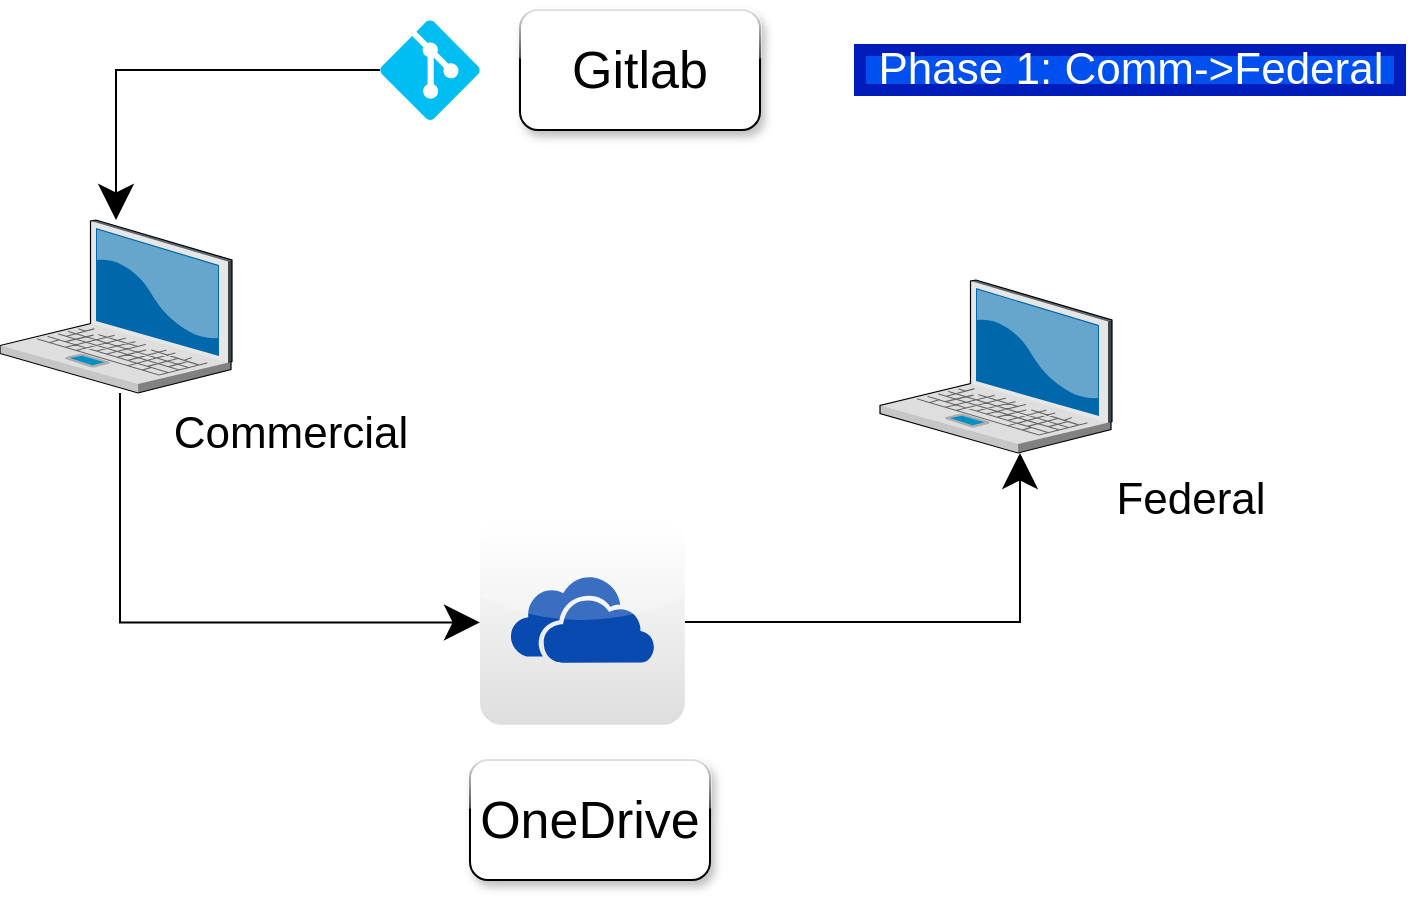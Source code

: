 <mxfile>
    <diagram id="9Se5A7EV37zHVQ6NHyxU" name="Page-1">
        <mxGraphModel dx="780" dy="790" grid="1" gridSize="10" guides="1" tooltips="1" connect="1" arrows="1" fold="1" page="1" pageScale="1" pageWidth="850" pageHeight="1100" math="0" shadow="0">
            <root>
                <mxCell id="0"/>
                <mxCell id="1" parent="0"/>
                <mxCell id="16" style="edgeStyle=elbowEdgeStyle;rounded=0;orthogonalLoop=1;jettySize=auto;html=1;endSize=15;" parent="1" source="4" target="7" edge="1">
                    <mxGeometry relative="1" as="geometry">
                        <mxPoint x="140" y="260" as="sourcePoint"/>
                        <Array as="points">
                            <mxPoint x="130" y="270"/>
                            <mxPoint x="20" y="270"/>
                        </Array>
                    </mxGeometry>
                </mxCell>
                <mxCell id="4" value="" style="verticalLabelPosition=bottom;aspect=fixed;html=1;verticalAlign=top;strokeColor=none;align=center;outlineConnect=0;shape=mxgraph.citrix.laptop_2;" parent="1" vertex="1">
                    <mxGeometry x="70" y="140" width="116" height="86.5" as="geometry"/>
                </mxCell>
                <mxCell id="5" value="" style="verticalLabelPosition=bottom;aspect=fixed;html=1;verticalAlign=top;strokeColor=none;align=center;outlineConnect=0;shape=mxgraph.citrix.laptop_2;" parent="1" vertex="1">
                    <mxGeometry x="510" y="170" width="116" height="86.5" as="geometry"/>
                </mxCell>
                <mxCell id="17" style="edgeStyle=elbowEdgeStyle;rounded=0;orthogonalLoop=1;jettySize=auto;html=1;endSize=15;" parent="1" source="7" target="5" edge="1">
                    <mxGeometry relative="1" as="geometry">
                        <Array as="points">
                            <mxPoint x="580" y="341"/>
                        </Array>
                    </mxGeometry>
                </mxCell>
                <mxCell id="7" value="" style="dashed=0;outlineConnect=0;html=1;align=center;labelPosition=center;verticalLabelPosition=bottom;verticalAlign=top;shape=mxgraph.webicons.onedrive;gradientColor=#DFDEDE" parent="1" vertex="1">
                    <mxGeometry x="310" y="290" width="102.4" height="102.4" as="geometry"/>
                </mxCell>
                <mxCell id="12" style="edgeStyle=orthogonalEdgeStyle;rounded=0;orthogonalLoop=1;jettySize=auto;html=1;exitX=0;exitY=0.5;exitDx=0;exitDy=0;exitPerimeter=0;endSize=15;" parent="1" source="8" target="4" edge="1">
                    <mxGeometry relative="1" as="geometry"/>
                </mxCell>
                <mxCell id="8" value="" style="verticalLabelPosition=bottom;html=1;verticalAlign=top;align=center;strokeColor=none;fillColor=#00BEF2;shape=mxgraph.azure.git_repository;" parent="1" vertex="1">
                    <mxGeometry x="260" y="40" width="50" height="50" as="geometry"/>
                </mxCell>
                <mxCell id="19" value="&lt;font style=&quot;font-size: 26px&quot;&gt;Gitlab&lt;/font&gt;" style="whiteSpace=wrap;html=1;rounded=1;shadow=1;glass=1;" parent="1" vertex="1">
                    <mxGeometry x="330" y="35" width="120" height="60" as="geometry"/>
                </mxCell>
                <mxCell id="20" value="&lt;font style=&quot;font-size: 26px&quot;&gt;OneDrive&lt;/font&gt;" style="whiteSpace=wrap;html=1;rounded=1;shadow=1;glass=1;" parent="1" vertex="1">
                    <mxGeometry x="305" y="410" width="120" height="60" as="geometry"/>
                </mxCell>
                <mxCell id="21" value="&lt;font style=&quot;font-size: 22px&quot;&gt;Commercial&lt;/font&gt;" style="text;html=1;resizable=0;autosize=1;align=center;verticalAlign=middle;points=[];fillColor=none;strokeColor=none;rounded=0;strokeWidth=6;" vertex="1" parent="1">
                    <mxGeometry x="150" y="236.5" width="130" height="20" as="geometry"/>
                </mxCell>
                <mxCell id="22" value="&lt;font style=&quot;font-size: 22px&quot;&gt;Federal&lt;/font&gt;" style="text;html=1;resizable=0;autosize=1;align=center;verticalAlign=middle;points=[];fillColor=none;strokeColor=none;rounded=0;strokeWidth=6;" vertex="1" parent="1">
                    <mxGeometry x="620" y="270" width="90" height="20" as="geometry"/>
                </mxCell>
                <mxCell id="23" value="&lt;font style=&quot;font-size: 22px&quot;&gt;Phase 1: Comm-&amp;gt;Federal&lt;/font&gt;" style="text;html=1;resizable=0;autosize=1;align=center;verticalAlign=middle;points=[];fillColor=#0050ef;strokeColor=#001DBC;rounded=0;strokeWidth=6;fontColor=#ffffff;" vertex="1" parent="1">
                    <mxGeometry x="500" y="55" width="270" height="20" as="geometry"/>
                </mxCell>
            </root>
        </mxGraphModel>
    </diagram>
</mxfile>